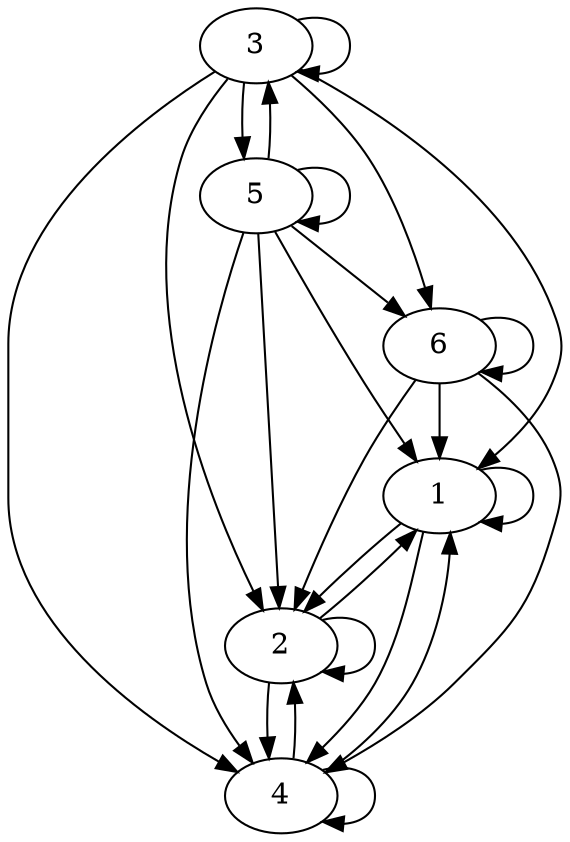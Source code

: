digraph "output/lab1/matrix-4/graph.gv" {
	1
	2
	3
	4
	5
	6
	1 -> 1
	1 -> 2
	1 -> 4
	2 -> 1
	2 -> 2
	2 -> 4
	3 -> 1
	3 -> 2
	3 -> 3
	3 -> 4
	3 -> 5
	3 -> 6
	4 -> 1
	4 -> 2
	4 -> 4
	5 -> 1
	5 -> 2
	5 -> 3
	5 -> 4
	5 -> 5
	5 -> 6
	6 -> 1
	6 -> 2
	6 -> 4
	6 -> 6
}
